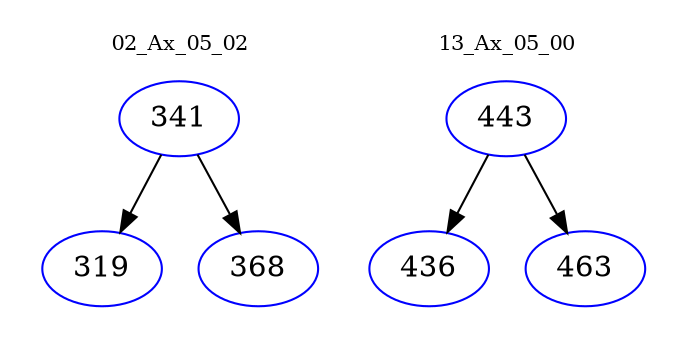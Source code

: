 digraph{
subgraph cluster_0 {
color = white
label = "02_Ax_05_02";
fontsize=10;
T0_341 [label="341", color="blue"]
T0_341 -> T0_319 [color="black"]
T0_319 [label="319", color="blue"]
T0_341 -> T0_368 [color="black"]
T0_368 [label="368", color="blue"]
}
subgraph cluster_1 {
color = white
label = "13_Ax_05_00";
fontsize=10;
T1_443 [label="443", color="blue"]
T1_443 -> T1_436 [color="black"]
T1_436 [label="436", color="blue"]
T1_443 -> T1_463 [color="black"]
T1_463 [label="463", color="blue"]
}
}
